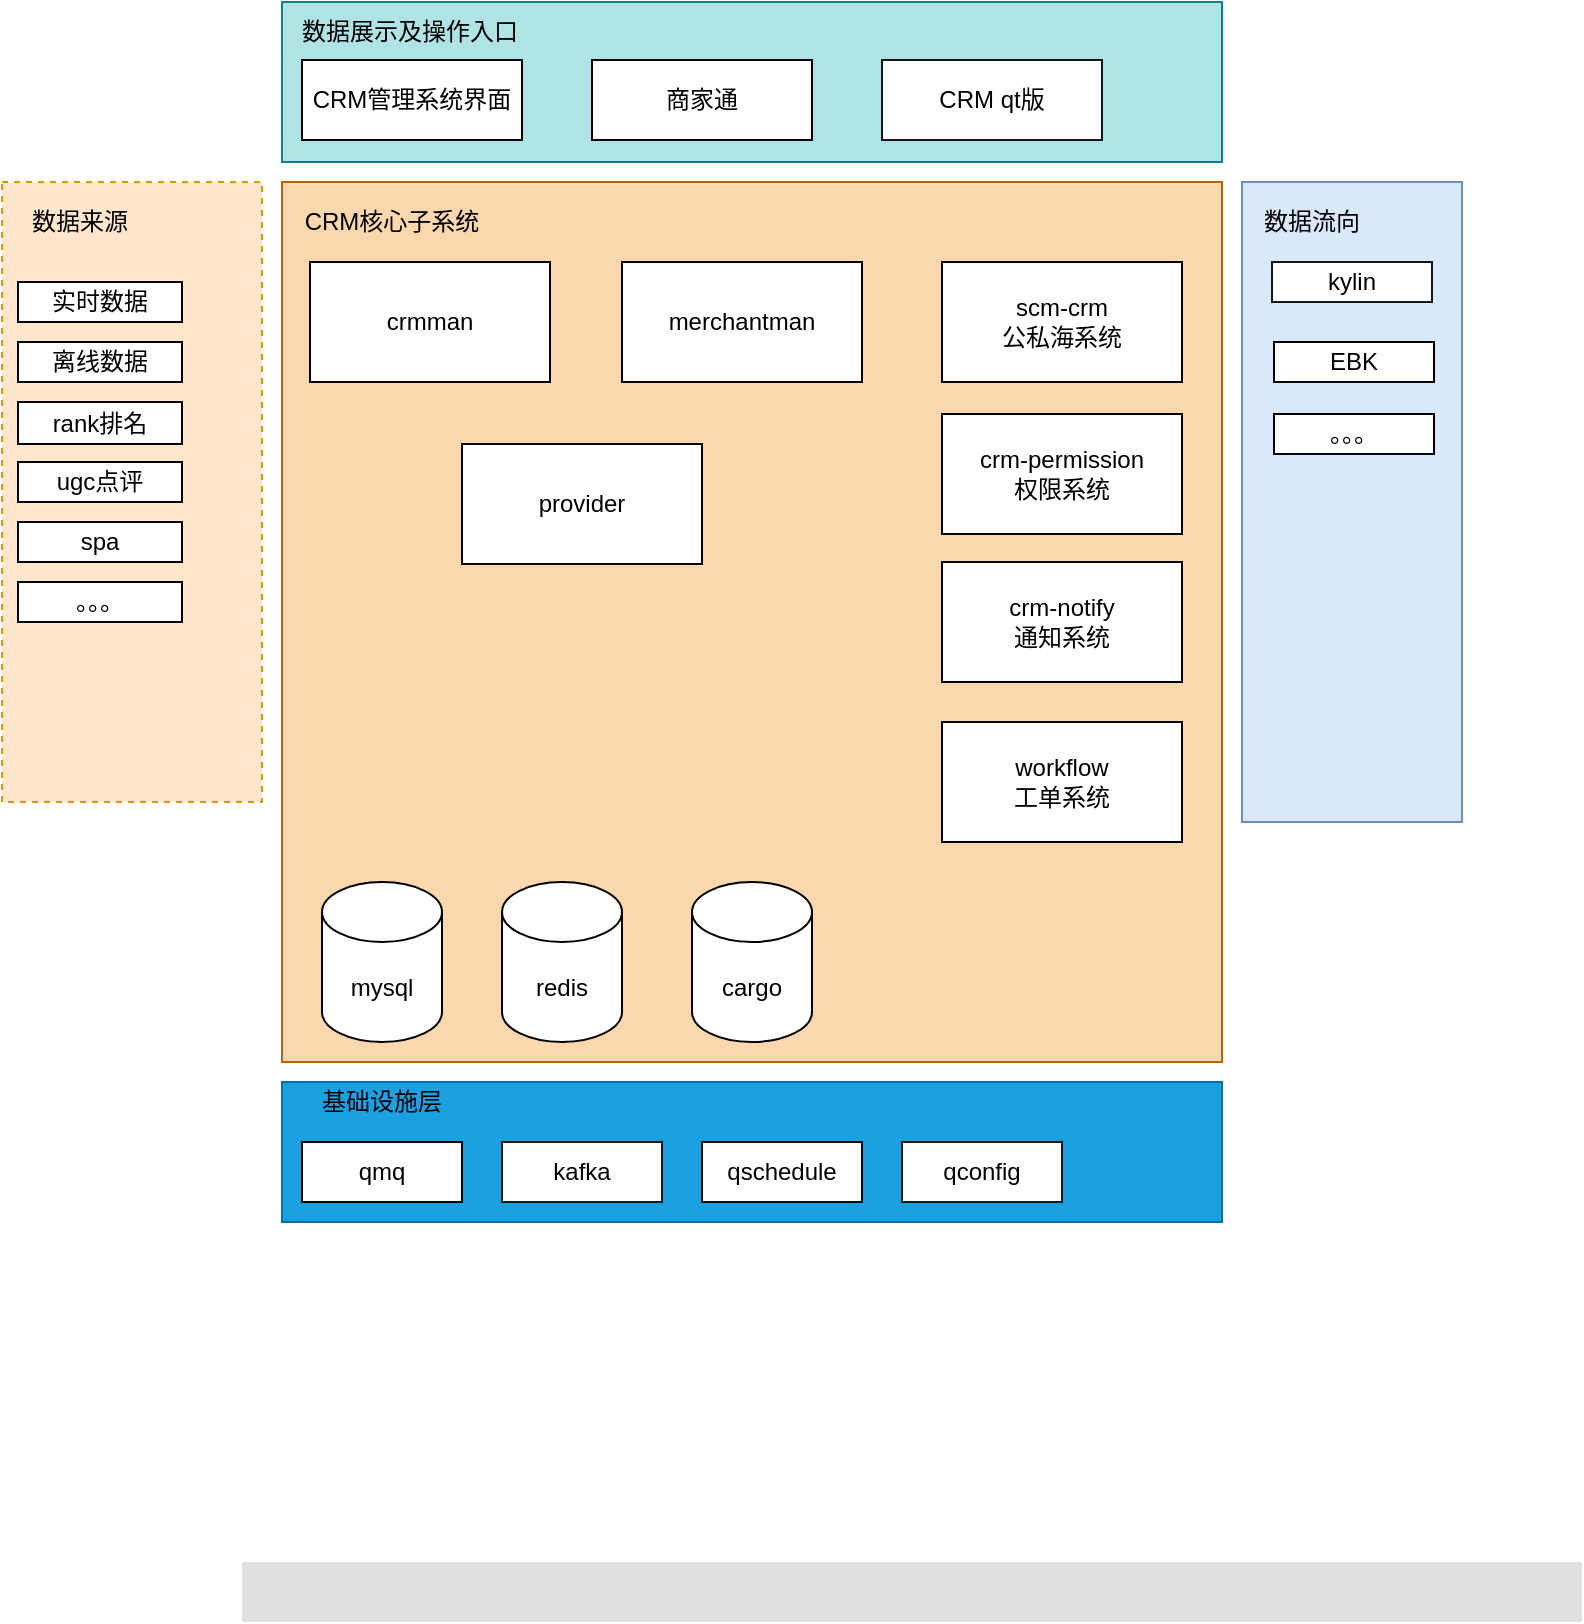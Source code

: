 <mxfile version="14.2.7" type="github" pages="2">
  <diagram id="f106602c-feb2-e66a-4537-3a34d633f6aa" name="CRM系统结构图">
    <mxGraphModel dx="868" dy="1253" grid="1" gridSize="10" guides="1" tooltips="1" connect="1" arrows="1" fold="1" page="1" pageScale="1" pageWidth="1169" pageHeight="827" background="#ffffff" math="0" shadow="0">
      <root>
        <mxCell id="0" />
        <mxCell id="1" parent="0" />
        <mxCell id="YZDv9rN2B8Ou1PbQHDfL-59" value="" style="rounded=0;whiteSpace=wrap;html=1;fillColor=#b0e3e6;strokeColor=#0e8088;" vertex="1" parent="1">
          <mxGeometry x="170" y="-810" width="470" height="80" as="geometry" />
        </mxCell>
        <mxCell id="YZDv9rN2B8Ou1PbQHDfL-56" value="" style="rounded=0;whiteSpace=wrap;html=1;strokeColor=#6c8ebf;fillColor=#dae8fc;" vertex="1" parent="1">
          <mxGeometry x="650" y="-720" width="110" height="320" as="geometry" />
        </mxCell>
        <mxCell id="YZDv9rN2B8Ou1PbQHDfL-52" value="" style="rounded=0;whiteSpace=wrap;html=1;strokeColor=#006EAF;fillColor=#1ba1e2;fontColor=#ffffff;" vertex="1" parent="1">
          <mxGeometry x="170" y="-270" width="470" height="70" as="geometry" />
        </mxCell>
        <mxCell id="YZDv9rN2B8Ou1PbQHDfL-47" value="" style="rounded=0;whiteSpace=wrap;html=1;dashed=1;strokeColor=#d79b00;fillColor=#ffe6cc;" vertex="1" parent="1">
          <mxGeometry x="30" y="-720" width="130" height="310" as="geometry" />
        </mxCell>
        <mxCell id="YZDv9rN2B8Ou1PbQHDfL-43" value="" style="rounded=0;whiteSpace=wrap;html=1;fillColor=#fad7ac;strokeColor=#b46504;" vertex="1" parent="1">
          <mxGeometry x="170" y="-720" width="470" height="440" as="geometry" />
        </mxCell>
        <mxCell id="16" value="" style="rounded=1;absoluteArcSize=1;arcSize=2;html=1;strokeColor=none;gradientColor=none;shadow=0;dashed=0;strokeColor=none;fontSize=12;fontColor=#9E9E9E;align=left;verticalAlign=top;spacing=10;spacingTop=-4;fillColor=#E0E0E0;" parent="1" vertex="1">
          <mxGeometry x="150" y="-30" width="670" height="30" as="geometry" />
        </mxCell>
        <mxCell id="YZDv9rN2B8Ou1PbQHDfL-25" value="CRM管理系统界面" style="rounded=0;whiteSpace=wrap;html=1;" vertex="1" parent="1">
          <mxGeometry x="180" y="-781" width="110" height="40" as="geometry" />
        </mxCell>
        <mxCell id="YZDv9rN2B8Ou1PbQHDfL-26" value="crmman" style="rounded=0;whiteSpace=wrap;html=1;" vertex="1" parent="1">
          <mxGeometry x="184" y="-680" width="120" height="60" as="geometry" />
        </mxCell>
        <mxCell id="YZDv9rN2B8Ou1PbQHDfL-27" value="商家通" style="rounded=0;whiteSpace=wrap;html=1;" vertex="1" parent="1">
          <mxGeometry x="325" y="-781" width="110" height="40" as="geometry" />
        </mxCell>
        <mxCell id="YZDv9rN2B8Ou1PbQHDfL-28" value="redis" style="shape=cylinder3;whiteSpace=wrap;html=1;boundedLbl=1;backgroundOutline=1;size=15;" vertex="1" parent="1">
          <mxGeometry x="280" y="-370" width="60" height="80" as="geometry" />
        </mxCell>
        <mxCell id="YZDv9rN2B8Ou1PbQHDfL-29" value="mysql" style="shape=cylinder3;whiteSpace=wrap;html=1;boundedLbl=1;backgroundOutline=1;size=15;" vertex="1" parent="1">
          <mxGeometry x="190" y="-370" width="60" height="80" as="geometry" />
        </mxCell>
        <mxCell id="YZDv9rN2B8Ou1PbQHDfL-30" value="provider" style="rounded=0;whiteSpace=wrap;html=1;" vertex="1" parent="1">
          <mxGeometry x="260" y="-589" width="120" height="60" as="geometry" />
        </mxCell>
        <mxCell id="YZDv9rN2B8Ou1PbQHDfL-31" value="merchantman" style="rounded=0;whiteSpace=wrap;html=1;" vertex="1" parent="1">
          <mxGeometry x="340" y="-680" width="120" height="60" as="geometry" />
        </mxCell>
        <mxCell id="YZDv9rN2B8Ou1PbQHDfL-32" value="scm-crm&lt;br&gt;公私海系统" style="rounded=0;whiteSpace=wrap;html=1;" vertex="1" parent="1">
          <mxGeometry x="500" y="-680" width="120" height="60" as="geometry" />
        </mxCell>
        <mxCell id="YZDv9rN2B8Ou1PbQHDfL-33" value="crm-permission&lt;br&gt;权限系统" style="rounded=0;whiteSpace=wrap;html=1;" vertex="1" parent="1">
          <mxGeometry x="500" y="-604" width="120" height="60" as="geometry" />
        </mxCell>
        <mxCell id="YZDv9rN2B8Ou1PbQHDfL-34" value="workflow&lt;br&gt;工单系统" style="rounded=0;whiteSpace=wrap;html=1;" vertex="1" parent="1">
          <mxGeometry x="500" y="-450" width="120" height="60" as="geometry" />
        </mxCell>
        <mxCell id="YZDv9rN2B8Ou1PbQHDfL-35" value="crm-notify&lt;br&gt;通知系统" style="rounded=0;whiteSpace=wrap;html=1;" vertex="1" parent="1">
          <mxGeometry x="500" y="-530" width="120" height="60" as="geometry" />
        </mxCell>
        <mxCell id="YZDv9rN2B8Ou1PbQHDfL-36" value="EBK" style="rounded=0;whiteSpace=wrap;html=1;" vertex="1" parent="1">
          <mxGeometry x="666" y="-640" width="80" height="20" as="geometry" />
        </mxCell>
        <mxCell id="YZDv9rN2B8Ou1PbQHDfL-37" value="实时数据" style="rounded=0;whiteSpace=wrap;html=1;" vertex="1" parent="1">
          <mxGeometry x="38" y="-670" width="82" height="20" as="geometry" />
        </mxCell>
        <mxCell id="YZDv9rN2B8Ou1PbQHDfL-38" value="离线数据" style="rounded=0;whiteSpace=wrap;html=1;" vertex="1" parent="1">
          <mxGeometry x="38" y="-640" width="82" height="20" as="geometry" />
        </mxCell>
        <mxCell id="YZDv9rN2B8Ou1PbQHDfL-39" value="rank排名" style="rounded=0;whiteSpace=wrap;html=1;" vertex="1" parent="1">
          <mxGeometry x="38" y="-610" width="82" height="21" as="geometry" />
        </mxCell>
        <mxCell id="YZDv9rN2B8Ou1PbQHDfL-44" value="ugc点评" style="rounded=0;whiteSpace=wrap;html=1;" vertex="1" parent="1">
          <mxGeometry x="38" y="-580" width="82" height="20" as="geometry" />
        </mxCell>
        <mxCell id="YZDv9rN2B8Ou1PbQHDfL-45" value="qmq" style="rounded=0;whiteSpace=wrap;html=1;" vertex="1" parent="1">
          <mxGeometry x="180" y="-240" width="80" height="30" as="geometry" />
        </mxCell>
        <mxCell id="YZDv9rN2B8Ou1PbQHDfL-48" value="数据来源" style="text;html=1;fillColor=#ffe6cc;align=center;verticalAlign=middle;whiteSpace=wrap;rounded=0;dashed=1;" vertex="1" parent="1">
          <mxGeometry x="38" y="-710" width="62" height="20" as="geometry" />
        </mxCell>
        <mxCell id="YZDv9rN2B8Ou1PbQHDfL-49" value="kafka" style="rounded=0;whiteSpace=wrap;html=1;strokeColor=#171717;" vertex="1" parent="1">
          <mxGeometry x="280" y="-240" width="80" height="30" as="geometry" />
        </mxCell>
        <mxCell id="YZDv9rN2B8Ou1PbQHDfL-50" value="qschedule" style="rounded=0;whiteSpace=wrap;html=1;strokeColor=#0A0A0A;" vertex="1" parent="1">
          <mxGeometry x="380" y="-240" width="80" height="30" as="geometry" />
        </mxCell>
        <mxCell id="YZDv9rN2B8Ou1PbQHDfL-51" value="qconfig" style="rounded=0;whiteSpace=wrap;html=1;strokeColor=#171717;" vertex="1" parent="1">
          <mxGeometry x="480" y="-240" width="80" height="30" as="geometry" />
        </mxCell>
        <mxCell id="YZDv9rN2B8Ou1PbQHDfL-53" value="cargo" style="shape=cylinder3;whiteSpace=wrap;html=1;boundedLbl=1;backgroundOutline=1;size=15;" vertex="1" parent="1">
          <mxGeometry x="375" y="-370" width="60" height="80" as="geometry" />
        </mxCell>
        <mxCell id="YZDv9rN2B8Ou1PbQHDfL-54" value="基础设施层" style="text;html=1;strokeColor=none;fillColor=none;align=center;verticalAlign=middle;whiteSpace=wrap;rounded=0;" vertex="1" parent="1">
          <mxGeometry x="180" y="-270" width="80" height="20" as="geometry" />
        </mxCell>
        <mxCell id="YZDv9rN2B8Ou1PbQHDfL-55" value="kylin" style="rounded=0;whiteSpace=wrap;html=1;strokeColor=#171717;" vertex="1" parent="1">
          <mxGeometry x="665" y="-680" width="80" height="20" as="geometry" />
        </mxCell>
        <mxCell id="YZDv9rN2B8Ou1PbQHDfL-57" value="CRM qt版" style="rounded=0;whiteSpace=wrap;html=1;strokeColor=#171717;" vertex="1" parent="1">
          <mxGeometry x="470" y="-781" width="110" height="40" as="geometry" />
        </mxCell>
        <mxCell id="YZDv9rN2B8Ou1PbQHDfL-58" value="数据流向" style="text;html=1;strokeColor=none;fillColor=none;align=center;verticalAlign=middle;whiteSpace=wrap;rounded=0;" vertex="1" parent="1">
          <mxGeometry x="650" y="-710" width="70" height="20" as="geometry" />
        </mxCell>
        <mxCell id="YZDv9rN2B8Ou1PbQHDfL-61" value="数据展示及操作入口" style="text;html=1;strokeColor=none;fillColor=none;align=center;verticalAlign=middle;whiteSpace=wrap;rounded=0;" vertex="1" parent="1">
          <mxGeometry x="178" y="-805" width="112" height="20" as="geometry" />
        </mxCell>
        <mxCell id="YZDv9rN2B8Ou1PbQHDfL-63" value="CRM核心子系统" style="text;html=1;strokeColor=none;fillColor=none;align=center;verticalAlign=middle;whiteSpace=wrap;rounded=0;" vertex="1" parent="1">
          <mxGeometry x="170" y="-710" width="110" height="20" as="geometry" />
        </mxCell>
        <mxCell id="YZDv9rN2B8Ou1PbQHDfL-64" value="spa" style="rounded=0;whiteSpace=wrap;html=1;" vertex="1" parent="1">
          <mxGeometry x="38" y="-550" width="82" height="20" as="geometry" />
        </mxCell>
        <mxCell id="YZDv9rN2B8Ou1PbQHDfL-67" value="。。。" style="rounded=0;whiteSpace=wrap;html=1;" vertex="1" parent="1">
          <mxGeometry x="38" y="-520" width="82" height="20" as="geometry" />
        </mxCell>
        <mxCell id="YZDv9rN2B8Ou1PbQHDfL-69" value="。。。" style="rounded=0;whiteSpace=wrap;html=1;" vertex="1" parent="1">
          <mxGeometry x="666" y="-604" width="80" height="20" as="geometry" />
        </mxCell>
      </root>
    </mxGraphModel>
  </diagram>
  <diagram id="MM-xEBHSV3_PBaOTWxYI" name="CRM业务结构图">
    <mxGraphModel dx="868" dy="482" grid="1" gridSize="10" guides="1" tooltips="1" connect="1" arrows="1" fold="1" page="1" pageScale="1" pageWidth="827" pageHeight="1169" math="0" shadow="0">
      <root>
        <mxCell id="I9Xi_jE4dEchndMSOhwa-0" />
        <mxCell id="I9Xi_jE4dEchndMSOhwa-1" parent="I9Xi_jE4dEchndMSOhwa-0" />
      </root>
    </mxGraphModel>
  </diagram>
</mxfile>
